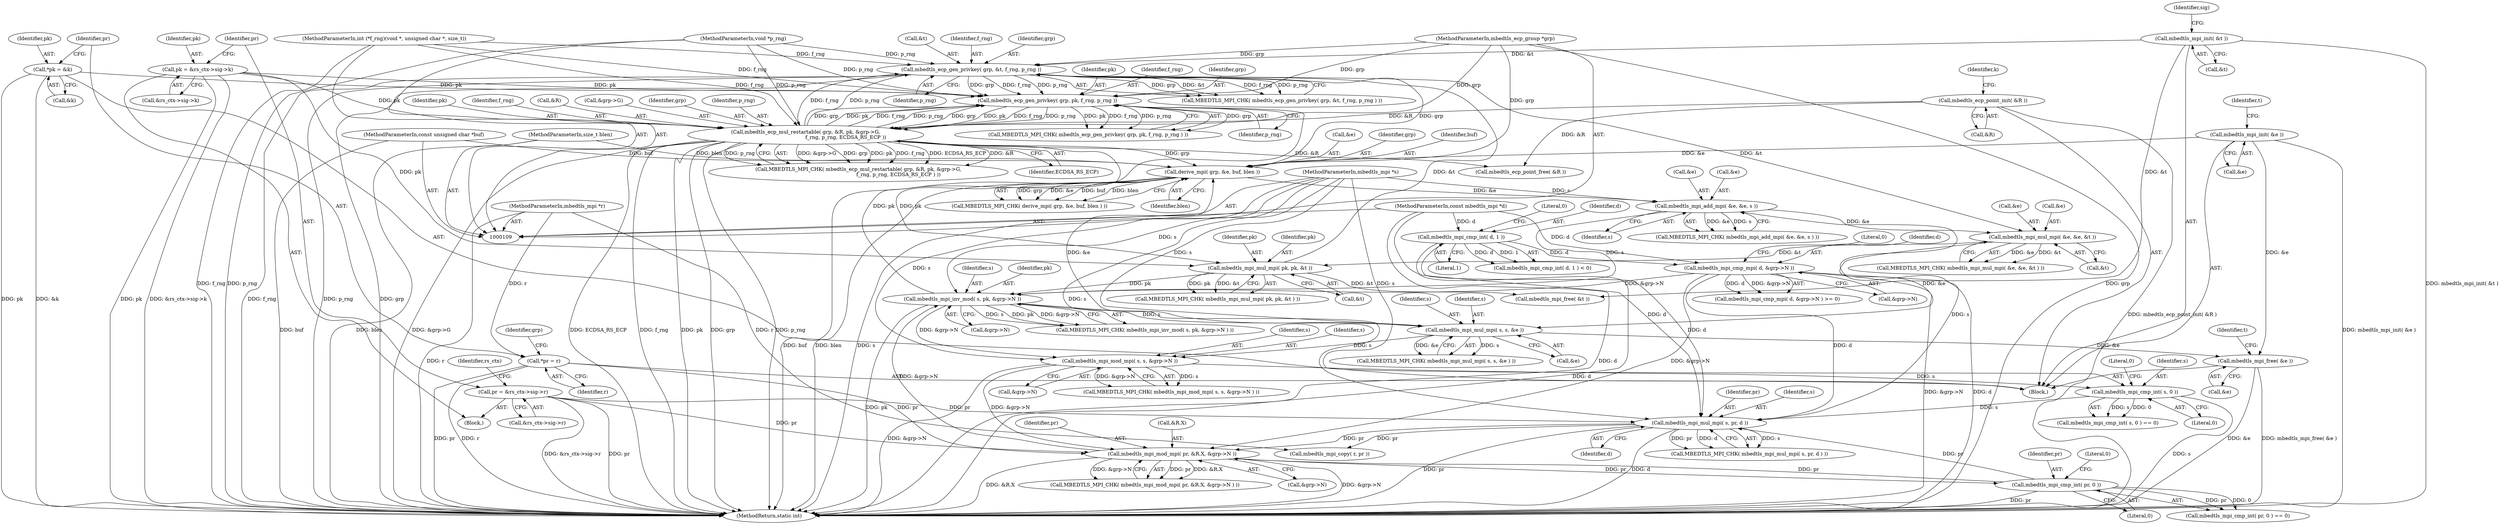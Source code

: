 digraph "1_mbedtls_33f66ba6fd234114aa37f0209dac031bb2870a9b_0@API" {
"1000444" [label="(Call,mbedtls_mpi_free( &e ))"];
"1000406" [label="(Call,mbedtls_mpi_mul_mpi( s, s, &e ))"];
"1000398" [label="(Call,mbedtls_mpi_inv_mod( s, pk, &grp->N ))"];
"1000377" [label="(Call,mbedtls_mpi_add_mpi( &e, &e, s ))"];
"1000358" [label="(Call,derive_mpi( grp, &e, buf, blen ))"];
"1000307" [label="(Call,mbedtls_ecp_mul_restartable( grp, &R, pk, &grp->G,\n                                                  f_rng, p_rng, ECDSA_RS_ECP ))"];
"1000283" [label="(Call,mbedtls_ecp_gen_privkey( grp, pk, f_rng, p_rng ))"];
"1000365" [label="(Call,mbedtls_ecp_gen_privkey( grp, &t, f_rng, p_rng ))"];
"1000110" [label="(MethodParameterIn,mbedtls_ecp_group *grp)"];
"1000182" [label="(Call,mbedtls_mpi_init( &t ))"];
"1000392" [label="(Call,mbedtls_mpi_mul_mpi( pk, pk, &t ))"];
"1000214" [label="(Call,pk = &rs_ctx->sig->k)"];
"1000384" [label="(Call,mbedtls_mpi_mul_mpi( &e, &e, &t ))"];
"1000116" [label="(MethodParameterIn,int (*f_rng)(void *, unsigned char *, size_t))"];
"1000117" [label="(MethodParameterIn,void *p_rng)"];
"1000138" [label="(Call,*pk = &k)"];
"1000173" [label="(Call,mbedtls_ecp_point_init( &R ))"];
"1000179" [label="(Call,mbedtls_mpi_init( &e ))"];
"1000114" [label="(MethodParameterIn,const unsigned char *buf)"];
"1000115" [label="(MethodParameterIn,size_t blen)"];
"1000372" [label="(Call,mbedtls_mpi_mul_mpi( s, pr, d ))"];
"1000420" [label="(Call,mbedtls_mpi_cmp_int( s, 0 ))"];
"1000412" [label="(Call,mbedtls_mpi_mod_mpi( s, s, &grp->N ))"];
"1000112" [label="(MethodParameterIn,mbedtls_mpi *s)"];
"1000222" [label="(Call,pr = &rs_ctx->sig->r)"];
"1000331" [label="(Call,mbedtls_mpi_cmp_int( pr, 0 ))"];
"1000320" [label="(Call,mbedtls_mpi_mod_mpi( pr, &R.X, &grp->N ))"];
"1000143" [label="(Call,*pr = r)"];
"1000111" [label="(MethodParameterIn,mbedtls_mpi *r)"];
"1000164" [label="(Call,mbedtls_mpi_cmp_mpi( d, &grp->N ))"];
"1000159" [label="(Call,mbedtls_mpi_cmp_int( d, 1 ))"];
"1000113" [label="(MethodParameterIn,const mbedtls_mpi *d)"];
"1000414" [label="(Identifier,s)"];
"1000110" [label="(MethodParameterIn,mbedtls_ecp_group *grp)"];
"1000382" [label="(Identifier,s)"];
"1000438" [label="(Call,mbedtls_ecp_point_free( &R ))"];
"1000178" [label="(Identifier,k)"];
"1000113" [label="(MethodParameterIn,const mbedtls_mpi *d)"];
"1000234" [label="(Identifier,rs_ctx)"];
"1000180" [label="(Call,&e)"];
"1000162" [label="(Literal,0)"];
"1000116" [label="(MethodParameterIn,int (*f_rng)(void *, unsigned char *, size_t))"];
"1000334" [label="(Literal,0)"];
"1000378" [label="(Call,&e)"];
"1000215" [label="(Identifier,pk)"];
"1000423" [label="(Literal,0)"];
"1000407" [label="(Identifier,s)"];
"1000150" [label="(Identifier,grp)"];
"1000419" [label="(Call,mbedtls_mpi_cmp_int( s, 0 ) == 0)"];
"1000397" [label="(Call,MBEDTLS_MPI_CHK( mbedtls_mpi_inv_mod( s, pk, &grp->N ) ))"];
"1000311" [label="(Identifier,pk)"];
"1000421" [label="(Identifier,s)"];
"1000321" [label="(Identifier,pr)"];
"1000384" [label="(Call,mbedtls_mpi_mul_mpi( &e, &e, &t ))"];
"1000285" [label="(Identifier,pk)"];
"1000406" [label="(Call,mbedtls_mpi_mul_mpi( s, s, &e ))"];
"1000377" [label="(Call,mbedtls_mpi_add_mpi( &e, &e, s ))"];
"1000224" [label="(Call,&rs_ctx->sig->r)"];
"1000182" [label="(Call,mbedtls_mpi_init( &t ))"];
"1000320" [label="(Call,mbedtls_mpi_mod_mpi( pr, &R.X, &grp->N ))"];
"1000387" [label="(Call,&e)"];
"1000447" [label="(Call,mbedtls_mpi_free( &t ))"];
"1000316" [label="(Identifier,f_rng)"];
"1000367" [label="(Call,&t)"];
"1000165" [label="(Identifier,d)"];
"1000309" [label="(Call,&R)"];
"1000331" [label="(Call,mbedtls_mpi_cmp_int( pr, 0 ))"];
"1000222" [label="(Call,pr = &rs_ctx->sig->r)"];
"1000362" [label="(Identifier,buf)"];
"1000449" [label="(Identifier,t)"];
"1000216" [label="(Call,&rs_ctx->sig->k)"];
"1000360" [label="(Call,&e)"];
"1000434" [label="(Call,mbedtls_mpi_copy( r, pr ))"];
"1000372" [label="(Call,mbedtls_mpi_mul_mpi( s, pr, d ))"];
"1000319" [label="(Call,MBEDTLS_MPI_CHK( mbedtls_mpi_mod_mpi( pr, &R.X, &grp->N ) ))"];
"1000326" [label="(Call,&grp->N)"];
"1000145" [label="(Identifier,r)"];
"1000415" [label="(Call,&grp->N)"];
"1000359" [label="(Identifier,grp)"];
"1000115" [label="(MethodParameterIn,size_t blen)"];
"1000401" [label="(Call,&grp->N)"];
"1000357" [label="(Call,MBEDTLS_MPI_CHK( derive_mpi( grp, &e, buf, blen ) ))"];
"1000375" [label="(Identifier,d)"];
"1000161" [label="(Literal,1)"];
"1000286" [label="(Identifier,f_rng)"];
"1000111" [label="(MethodParameterIn,mbedtls_mpi *r)"];
"1000312" [label="(Call,&grp->G)"];
"1000370" [label="(Identifier,p_rng)"];
"1000139" [label="(Identifier,pk)"];
"1000374" [label="(Identifier,pr)"];
"1000392" [label="(Call,mbedtls_mpi_mul_mpi( pk, pk, &t ))"];
"1000163" [label="(Call,mbedtls_mpi_cmp_mpi( d, &grp->N ) >= 0)"];
"1000408" [label="(Identifier,s)"];
"1000332" [label="(Identifier,pr)"];
"1000333" [label="(Literal,0)"];
"1000383" [label="(Call,MBEDTLS_MPI_CHK( mbedtls_mpi_mul_mpi( &e, &e, &t ) ))"];
"1000318" [label="(Identifier,ECDSA_RS_ECP)"];
"1000411" [label="(Call,MBEDTLS_MPI_CHK( mbedtls_mpi_mod_mpi( s, s, &grp->N ) ))"];
"1000282" [label="(Call,MBEDTLS_MPI_CHK( mbedtls_ecp_gen_privkey( grp, pk, f_rng, p_rng ) ))"];
"1000158" [label="(Call,mbedtls_mpi_cmp_int( d, 1 ) < 0)"];
"1000363" [label="(Identifier,blen)"];
"1000112" [label="(MethodParameterIn,mbedtls_mpi *s)"];
"1000358" [label="(Call,derive_mpi( grp, &e, buf, blen ))"];
"1000380" [label="(Call,&e)"];
"1000164" [label="(Call,mbedtls_mpi_cmp_mpi( d, &grp->N ))"];
"1000140" [label="(Call,&k)"];
"1000365" [label="(Call,mbedtls_ecp_gen_privkey( grp, &t, f_rng, p_rng ))"];
"1000371" [label="(Call,MBEDTLS_MPI_CHK( mbedtls_mpi_mul_mpi( s, pr, d ) ))"];
"1000308" [label="(Identifier,grp)"];
"1000420" [label="(Call,mbedtls_mpi_cmp_int( s, 0 ))"];
"1000376" [label="(Call,MBEDTLS_MPI_CHK( mbedtls_mpi_add_mpi( &e, &e, s ) ))"];
"1000214" [label="(Call,pk = &rs_ctx->sig->k)"];
"1000307" [label="(Call,mbedtls_ecp_mul_restartable( grp, &R, pk, &grp->G,\n                                                  f_rng, p_rng, ECDSA_RS_ECP ))"];
"1000197" [label="(Block,)"];
"1000369" [label="(Identifier,f_rng)"];
"1000119" [label="(Block,)"];
"1000144" [label="(Identifier,pr)"];
"1000184" [label="(Identifier,t)"];
"1000117" [label="(MethodParameterIn,void *p_rng)"];
"1000405" [label="(Call,MBEDTLS_MPI_CHK( mbedtls_mpi_mul_mpi( s, s, &e ) ))"];
"1000398" [label="(Call,mbedtls_mpi_inv_mod( s, pk, &grp->N ))"];
"1000166" [label="(Call,&grp->N)"];
"1000143" [label="(Call,*pr = r)"];
"1000409" [label="(Call,&e)"];
"1000186" [label="(Identifier,sig)"];
"1000389" [label="(Call,&t)"];
"1000170" [label="(Literal,0)"];
"1000283" [label="(Call,mbedtls_ecp_gen_privkey( grp, pk, f_rng, p_rng ))"];
"1000306" [label="(Call,MBEDTLS_MPI_CHK( mbedtls_ecp_mul_restartable( grp, &R, pk, &grp->G,\n                                                  f_rng, p_rng, ECDSA_RS_ECP ) ))"];
"1000444" [label="(Call,mbedtls_mpi_free( &e ))"];
"1000160" [label="(Identifier,d)"];
"1000138" [label="(Call,*pk = &k)"];
"1000223" [label="(Identifier,pr)"];
"1000322" [label="(Call,&R.X)"];
"1000413" [label="(Identifier,s)"];
"1000330" [label="(Call,mbedtls_mpi_cmp_int( pr, 0 ) == 0)"];
"1000179" [label="(Call,mbedtls_mpi_init( &e ))"];
"1000394" [label="(Identifier,pk)"];
"1000393" [label="(Identifier,pk)"];
"1000183" [label="(Call,&t)"];
"1000317" [label="(Identifier,p_rng)"];
"1000114" [label="(MethodParameterIn,const unsigned char *buf)"];
"1000373" [label="(Identifier,s)"];
"1000399" [label="(Identifier,s)"];
"1000412" [label="(Call,mbedtls_mpi_mod_mpi( s, s, &grp->N ))"];
"1000395" [label="(Call,&t)"];
"1000284" [label="(Identifier,grp)"];
"1000391" [label="(Call,MBEDTLS_MPI_CHK( mbedtls_mpi_mul_mpi( pk, pk, &t ) ))"];
"1000454" [label="(MethodReturn,static int)"];
"1000174" [label="(Call,&R)"];
"1000159" [label="(Call,mbedtls_mpi_cmp_int( d, 1 ))"];
"1000445" [label="(Call,&e)"];
"1000366" [label="(Identifier,grp)"];
"1000385" [label="(Call,&e)"];
"1000173" [label="(Call,mbedtls_ecp_point_init( &R ))"];
"1000287" [label="(Identifier,p_rng)"];
"1000400" [label="(Identifier,pk)"];
"1000364" [label="(Call,MBEDTLS_MPI_CHK( mbedtls_ecp_gen_privkey( grp, &t, f_rng, p_rng ) ))"];
"1000422" [label="(Literal,0)"];
"1000444" -> "1000119"  [label="AST: "];
"1000444" -> "1000445"  [label="CFG: "];
"1000445" -> "1000444"  [label="AST: "];
"1000449" -> "1000444"  [label="CFG: "];
"1000444" -> "1000454"  [label="DDG: &e"];
"1000444" -> "1000454"  [label="DDG: mbedtls_mpi_free( &e )"];
"1000406" -> "1000444"  [label="DDG: &e"];
"1000179" -> "1000444"  [label="DDG: &e"];
"1000406" -> "1000405"  [label="AST: "];
"1000406" -> "1000409"  [label="CFG: "];
"1000407" -> "1000406"  [label="AST: "];
"1000408" -> "1000406"  [label="AST: "];
"1000409" -> "1000406"  [label="AST: "];
"1000405" -> "1000406"  [label="CFG: "];
"1000406" -> "1000358"  [label="DDG: &e"];
"1000406" -> "1000405"  [label="DDG: s"];
"1000406" -> "1000405"  [label="DDG: &e"];
"1000398" -> "1000406"  [label="DDG: s"];
"1000112" -> "1000406"  [label="DDG: s"];
"1000384" -> "1000406"  [label="DDG: &e"];
"1000406" -> "1000412"  [label="DDG: s"];
"1000398" -> "1000397"  [label="AST: "];
"1000398" -> "1000401"  [label="CFG: "];
"1000399" -> "1000398"  [label="AST: "];
"1000400" -> "1000398"  [label="AST: "];
"1000401" -> "1000398"  [label="AST: "];
"1000397" -> "1000398"  [label="CFG: "];
"1000398" -> "1000454"  [label="DDG: pk"];
"1000398" -> "1000283"  [label="DDG: pk"];
"1000398" -> "1000397"  [label="DDG: s"];
"1000398" -> "1000397"  [label="DDG: pk"];
"1000398" -> "1000397"  [label="DDG: &grp->N"];
"1000377" -> "1000398"  [label="DDG: s"];
"1000112" -> "1000398"  [label="DDG: s"];
"1000392" -> "1000398"  [label="DDG: pk"];
"1000320" -> "1000398"  [label="DDG: &grp->N"];
"1000164" -> "1000398"  [label="DDG: &grp->N"];
"1000398" -> "1000412"  [label="DDG: &grp->N"];
"1000377" -> "1000376"  [label="AST: "];
"1000377" -> "1000382"  [label="CFG: "];
"1000378" -> "1000377"  [label="AST: "];
"1000380" -> "1000377"  [label="AST: "];
"1000382" -> "1000377"  [label="AST: "];
"1000376" -> "1000377"  [label="CFG: "];
"1000377" -> "1000376"  [label="DDG: &e"];
"1000377" -> "1000376"  [label="DDG: s"];
"1000358" -> "1000377"  [label="DDG: &e"];
"1000372" -> "1000377"  [label="DDG: s"];
"1000112" -> "1000377"  [label="DDG: s"];
"1000377" -> "1000384"  [label="DDG: &e"];
"1000358" -> "1000357"  [label="AST: "];
"1000358" -> "1000363"  [label="CFG: "];
"1000359" -> "1000358"  [label="AST: "];
"1000360" -> "1000358"  [label="AST: "];
"1000362" -> "1000358"  [label="AST: "];
"1000363" -> "1000358"  [label="AST: "];
"1000357" -> "1000358"  [label="CFG: "];
"1000358" -> "1000454"  [label="DDG: buf"];
"1000358" -> "1000454"  [label="DDG: blen"];
"1000358" -> "1000357"  [label="DDG: grp"];
"1000358" -> "1000357"  [label="DDG: &e"];
"1000358" -> "1000357"  [label="DDG: buf"];
"1000358" -> "1000357"  [label="DDG: blen"];
"1000307" -> "1000358"  [label="DDG: grp"];
"1000110" -> "1000358"  [label="DDG: grp"];
"1000179" -> "1000358"  [label="DDG: &e"];
"1000114" -> "1000358"  [label="DDG: buf"];
"1000115" -> "1000358"  [label="DDG: blen"];
"1000358" -> "1000365"  [label="DDG: grp"];
"1000307" -> "1000306"  [label="AST: "];
"1000307" -> "1000318"  [label="CFG: "];
"1000308" -> "1000307"  [label="AST: "];
"1000309" -> "1000307"  [label="AST: "];
"1000311" -> "1000307"  [label="AST: "];
"1000312" -> "1000307"  [label="AST: "];
"1000316" -> "1000307"  [label="AST: "];
"1000317" -> "1000307"  [label="AST: "];
"1000318" -> "1000307"  [label="AST: "];
"1000306" -> "1000307"  [label="CFG: "];
"1000307" -> "1000454"  [label="DDG: &grp->G"];
"1000307" -> "1000454"  [label="DDG: ECDSA_RS_ECP"];
"1000307" -> "1000454"  [label="DDG: f_rng"];
"1000307" -> "1000454"  [label="DDG: pk"];
"1000307" -> "1000454"  [label="DDG: grp"];
"1000307" -> "1000454"  [label="DDG: p_rng"];
"1000307" -> "1000283"  [label="DDG: grp"];
"1000307" -> "1000283"  [label="DDG: pk"];
"1000307" -> "1000283"  [label="DDG: f_rng"];
"1000307" -> "1000283"  [label="DDG: p_rng"];
"1000307" -> "1000306"  [label="DDG: &grp->G"];
"1000307" -> "1000306"  [label="DDG: grp"];
"1000307" -> "1000306"  [label="DDG: pk"];
"1000307" -> "1000306"  [label="DDG: f_rng"];
"1000307" -> "1000306"  [label="DDG: ECDSA_RS_ECP"];
"1000307" -> "1000306"  [label="DDG: &R"];
"1000307" -> "1000306"  [label="DDG: p_rng"];
"1000283" -> "1000307"  [label="DDG: grp"];
"1000283" -> "1000307"  [label="DDG: pk"];
"1000283" -> "1000307"  [label="DDG: f_rng"];
"1000283" -> "1000307"  [label="DDG: p_rng"];
"1000110" -> "1000307"  [label="DDG: grp"];
"1000173" -> "1000307"  [label="DDG: &R"];
"1000214" -> "1000307"  [label="DDG: pk"];
"1000116" -> "1000307"  [label="DDG: f_rng"];
"1000117" -> "1000307"  [label="DDG: p_rng"];
"1000307" -> "1000365"  [label="DDG: f_rng"];
"1000307" -> "1000365"  [label="DDG: p_rng"];
"1000307" -> "1000392"  [label="DDG: pk"];
"1000307" -> "1000438"  [label="DDG: &R"];
"1000283" -> "1000282"  [label="AST: "];
"1000283" -> "1000287"  [label="CFG: "];
"1000284" -> "1000283"  [label="AST: "];
"1000285" -> "1000283"  [label="AST: "];
"1000286" -> "1000283"  [label="AST: "];
"1000287" -> "1000283"  [label="AST: "];
"1000282" -> "1000283"  [label="CFG: "];
"1000283" -> "1000282"  [label="DDG: grp"];
"1000283" -> "1000282"  [label="DDG: pk"];
"1000283" -> "1000282"  [label="DDG: f_rng"];
"1000283" -> "1000282"  [label="DDG: p_rng"];
"1000365" -> "1000283"  [label="DDG: grp"];
"1000365" -> "1000283"  [label="DDG: f_rng"];
"1000365" -> "1000283"  [label="DDG: p_rng"];
"1000110" -> "1000283"  [label="DDG: grp"];
"1000138" -> "1000283"  [label="DDG: pk"];
"1000214" -> "1000283"  [label="DDG: pk"];
"1000116" -> "1000283"  [label="DDG: f_rng"];
"1000117" -> "1000283"  [label="DDG: p_rng"];
"1000365" -> "1000364"  [label="AST: "];
"1000365" -> "1000370"  [label="CFG: "];
"1000366" -> "1000365"  [label="AST: "];
"1000367" -> "1000365"  [label="AST: "];
"1000369" -> "1000365"  [label="AST: "];
"1000370" -> "1000365"  [label="AST: "];
"1000364" -> "1000365"  [label="CFG: "];
"1000365" -> "1000454"  [label="DDG: f_rng"];
"1000365" -> "1000454"  [label="DDG: p_rng"];
"1000365" -> "1000454"  [label="DDG: grp"];
"1000365" -> "1000364"  [label="DDG: grp"];
"1000365" -> "1000364"  [label="DDG: &t"];
"1000365" -> "1000364"  [label="DDG: f_rng"];
"1000365" -> "1000364"  [label="DDG: p_rng"];
"1000110" -> "1000365"  [label="DDG: grp"];
"1000182" -> "1000365"  [label="DDG: &t"];
"1000392" -> "1000365"  [label="DDG: &t"];
"1000116" -> "1000365"  [label="DDG: f_rng"];
"1000117" -> "1000365"  [label="DDG: p_rng"];
"1000365" -> "1000384"  [label="DDG: &t"];
"1000110" -> "1000109"  [label="AST: "];
"1000110" -> "1000454"  [label="DDG: grp"];
"1000182" -> "1000119"  [label="AST: "];
"1000182" -> "1000183"  [label="CFG: "];
"1000183" -> "1000182"  [label="AST: "];
"1000186" -> "1000182"  [label="CFG: "];
"1000182" -> "1000454"  [label="DDG: mbedtls_mpi_init( &t )"];
"1000182" -> "1000447"  [label="DDG: &t"];
"1000392" -> "1000391"  [label="AST: "];
"1000392" -> "1000395"  [label="CFG: "];
"1000393" -> "1000392"  [label="AST: "];
"1000394" -> "1000392"  [label="AST: "];
"1000395" -> "1000392"  [label="AST: "];
"1000391" -> "1000392"  [label="CFG: "];
"1000392" -> "1000391"  [label="DDG: pk"];
"1000392" -> "1000391"  [label="DDG: &t"];
"1000214" -> "1000392"  [label="DDG: pk"];
"1000384" -> "1000392"  [label="DDG: &t"];
"1000392" -> "1000447"  [label="DDG: &t"];
"1000214" -> "1000197"  [label="AST: "];
"1000214" -> "1000216"  [label="CFG: "];
"1000215" -> "1000214"  [label="AST: "];
"1000216" -> "1000214"  [label="AST: "];
"1000223" -> "1000214"  [label="CFG: "];
"1000214" -> "1000454"  [label="DDG: &rs_ctx->sig->k"];
"1000214" -> "1000454"  [label="DDG: pk"];
"1000384" -> "1000383"  [label="AST: "];
"1000384" -> "1000389"  [label="CFG: "];
"1000385" -> "1000384"  [label="AST: "];
"1000387" -> "1000384"  [label="AST: "];
"1000389" -> "1000384"  [label="AST: "];
"1000383" -> "1000384"  [label="CFG: "];
"1000384" -> "1000383"  [label="DDG: &e"];
"1000384" -> "1000383"  [label="DDG: &t"];
"1000116" -> "1000109"  [label="AST: "];
"1000116" -> "1000454"  [label="DDG: f_rng"];
"1000117" -> "1000109"  [label="AST: "];
"1000117" -> "1000454"  [label="DDG: p_rng"];
"1000138" -> "1000119"  [label="AST: "];
"1000138" -> "1000140"  [label="CFG: "];
"1000139" -> "1000138"  [label="AST: "];
"1000140" -> "1000138"  [label="AST: "];
"1000144" -> "1000138"  [label="CFG: "];
"1000138" -> "1000454"  [label="DDG: pk"];
"1000138" -> "1000454"  [label="DDG: &k"];
"1000173" -> "1000119"  [label="AST: "];
"1000173" -> "1000174"  [label="CFG: "];
"1000174" -> "1000173"  [label="AST: "];
"1000178" -> "1000173"  [label="CFG: "];
"1000173" -> "1000454"  [label="DDG: mbedtls_ecp_point_init( &R )"];
"1000173" -> "1000438"  [label="DDG: &R"];
"1000179" -> "1000119"  [label="AST: "];
"1000179" -> "1000180"  [label="CFG: "];
"1000180" -> "1000179"  [label="AST: "];
"1000184" -> "1000179"  [label="CFG: "];
"1000179" -> "1000454"  [label="DDG: mbedtls_mpi_init( &e )"];
"1000114" -> "1000109"  [label="AST: "];
"1000114" -> "1000454"  [label="DDG: buf"];
"1000115" -> "1000109"  [label="AST: "];
"1000115" -> "1000454"  [label="DDG: blen"];
"1000372" -> "1000371"  [label="AST: "];
"1000372" -> "1000375"  [label="CFG: "];
"1000373" -> "1000372"  [label="AST: "];
"1000374" -> "1000372"  [label="AST: "];
"1000375" -> "1000372"  [label="AST: "];
"1000371" -> "1000372"  [label="CFG: "];
"1000372" -> "1000454"  [label="DDG: d"];
"1000372" -> "1000454"  [label="DDG: pr"];
"1000372" -> "1000320"  [label="DDG: pr"];
"1000372" -> "1000371"  [label="DDG: s"];
"1000372" -> "1000371"  [label="DDG: pr"];
"1000372" -> "1000371"  [label="DDG: d"];
"1000420" -> "1000372"  [label="DDG: s"];
"1000112" -> "1000372"  [label="DDG: s"];
"1000222" -> "1000372"  [label="DDG: pr"];
"1000331" -> "1000372"  [label="DDG: pr"];
"1000159" -> "1000372"  [label="DDG: d"];
"1000164" -> "1000372"  [label="DDG: d"];
"1000113" -> "1000372"  [label="DDG: d"];
"1000372" -> "1000434"  [label="DDG: pr"];
"1000420" -> "1000419"  [label="AST: "];
"1000420" -> "1000422"  [label="CFG: "];
"1000421" -> "1000420"  [label="AST: "];
"1000422" -> "1000420"  [label="AST: "];
"1000423" -> "1000420"  [label="CFG: "];
"1000420" -> "1000454"  [label="DDG: s"];
"1000420" -> "1000419"  [label="DDG: s"];
"1000420" -> "1000419"  [label="DDG: 0"];
"1000412" -> "1000420"  [label="DDG: s"];
"1000112" -> "1000420"  [label="DDG: s"];
"1000412" -> "1000411"  [label="AST: "];
"1000412" -> "1000415"  [label="CFG: "];
"1000413" -> "1000412"  [label="AST: "];
"1000414" -> "1000412"  [label="AST: "];
"1000415" -> "1000412"  [label="AST: "];
"1000411" -> "1000412"  [label="CFG: "];
"1000412" -> "1000454"  [label="DDG: &grp->N"];
"1000412" -> "1000320"  [label="DDG: &grp->N"];
"1000412" -> "1000411"  [label="DDG: s"];
"1000412" -> "1000411"  [label="DDG: &grp->N"];
"1000112" -> "1000412"  [label="DDG: s"];
"1000112" -> "1000109"  [label="AST: "];
"1000112" -> "1000454"  [label="DDG: s"];
"1000222" -> "1000197"  [label="AST: "];
"1000222" -> "1000224"  [label="CFG: "];
"1000223" -> "1000222"  [label="AST: "];
"1000224" -> "1000222"  [label="AST: "];
"1000234" -> "1000222"  [label="CFG: "];
"1000222" -> "1000454"  [label="DDG: pr"];
"1000222" -> "1000454"  [label="DDG: &rs_ctx->sig->r"];
"1000222" -> "1000320"  [label="DDG: pr"];
"1000331" -> "1000330"  [label="AST: "];
"1000331" -> "1000333"  [label="CFG: "];
"1000332" -> "1000331"  [label="AST: "];
"1000333" -> "1000331"  [label="AST: "];
"1000334" -> "1000331"  [label="CFG: "];
"1000331" -> "1000454"  [label="DDG: pr"];
"1000331" -> "1000320"  [label="DDG: pr"];
"1000331" -> "1000330"  [label="DDG: pr"];
"1000331" -> "1000330"  [label="DDG: 0"];
"1000320" -> "1000331"  [label="DDG: pr"];
"1000320" -> "1000319"  [label="AST: "];
"1000320" -> "1000326"  [label="CFG: "];
"1000321" -> "1000320"  [label="AST: "];
"1000322" -> "1000320"  [label="AST: "];
"1000326" -> "1000320"  [label="AST: "];
"1000319" -> "1000320"  [label="CFG: "];
"1000320" -> "1000454"  [label="DDG: &grp->N"];
"1000320" -> "1000454"  [label="DDG: &R.X"];
"1000320" -> "1000319"  [label="DDG: pr"];
"1000320" -> "1000319"  [label="DDG: &R.X"];
"1000320" -> "1000319"  [label="DDG: &grp->N"];
"1000143" -> "1000320"  [label="DDG: pr"];
"1000164" -> "1000320"  [label="DDG: &grp->N"];
"1000143" -> "1000119"  [label="AST: "];
"1000143" -> "1000145"  [label="CFG: "];
"1000144" -> "1000143"  [label="AST: "];
"1000145" -> "1000143"  [label="AST: "];
"1000150" -> "1000143"  [label="CFG: "];
"1000143" -> "1000454"  [label="DDG: pr"];
"1000143" -> "1000454"  [label="DDG: r"];
"1000111" -> "1000143"  [label="DDG: r"];
"1000111" -> "1000109"  [label="AST: "];
"1000111" -> "1000454"  [label="DDG: r"];
"1000111" -> "1000434"  [label="DDG: r"];
"1000164" -> "1000163"  [label="AST: "];
"1000164" -> "1000166"  [label="CFG: "];
"1000165" -> "1000164"  [label="AST: "];
"1000166" -> "1000164"  [label="AST: "];
"1000170" -> "1000164"  [label="CFG: "];
"1000164" -> "1000454"  [label="DDG: &grp->N"];
"1000164" -> "1000454"  [label="DDG: d"];
"1000164" -> "1000163"  [label="DDG: d"];
"1000164" -> "1000163"  [label="DDG: &grp->N"];
"1000159" -> "1000164"  [label="DDG: d"];
"1000113" -> "1000164"  [label="DDG: d"];
"1000159" -> "1000158"  [label="AST: "];
"1000159" -> "1000161"  [label="CFG: "];
"1000160" -> "1000159"  [label="AST: "];
"1000161" -> "1000159"  [label="AST: "];
"1000162" -> "1000159"  [label="CFG: "];
"1000159" -> "1000454"  [label="DDG: d"];
"1000159" -> "1000158"  [label="DDG: d"];
"1000159" -> "1000158"  [label="DDG: 1"];
"1000113" -> "1000159"  [label="DDG: d"];
"1000113" -> "1000109"  [label="AST: "];
"1000113" -> "1000454"  [label="DDG: d"];
}
